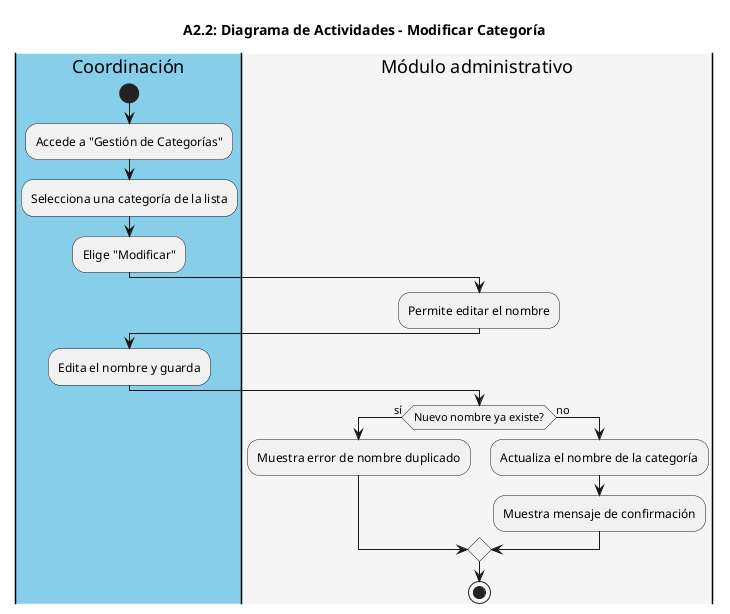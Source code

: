 @startuml
title A2.2: Diagrama de Actividades - Modificar Categoría

|#skyblue|Coordinación|
start
:Accede a "Gestión de Categorías";
:Selecciona una categoría de la lista;
:Elige "Modificar";

|#whitesmoke|Módulo administrativo|
:Permite editar el nombre;

|#skyblue|Coordinación|
:Edita el nombre y guarda;

|#whitesmoke|Módulo administrativo|
if (Nuevo nombre ya existe?) then (sí)
   :Muestra error de nombre duplicado;
else (no)
  :Actualiza el nombre de la categoría;
  :Muestra mensaje de confirmación;
endif
stop
@enduml
